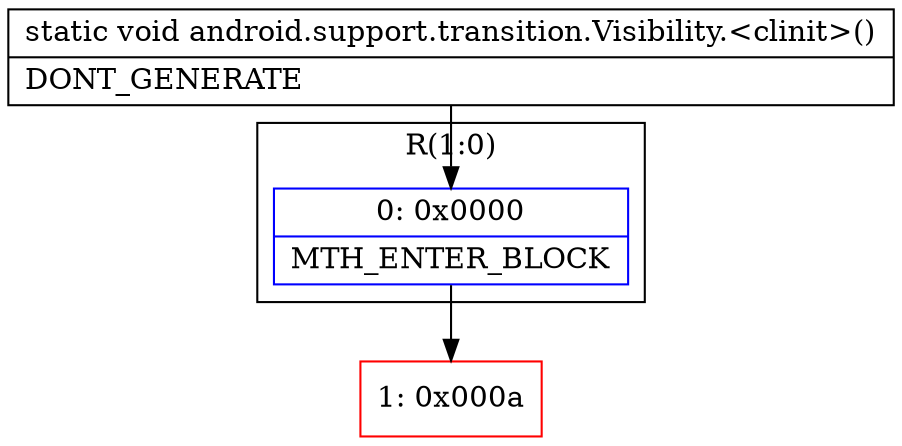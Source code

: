 digraph "CFG forandroid.support.transition.Visibility.\<clinit\>()V" {
subgraph cluster_Region_960046642 {
label = "R(1:0)";
node [shape=record,color=blue];
Node_0 [shape=record,label="{0\:\ 0x0000|MTH_ENTER_BLOCK\l}"];
}
Node_1 [shape=record,color=red,label="{1\:\ 0x000a}"];
MethodNode[shape=record,label="{static void android.support.transition.Visibility.\<clinit\>()  | DONT_GENERATE\l}"];
MethodNode -> Node_0;
Node_0 -> Node_1;
}

